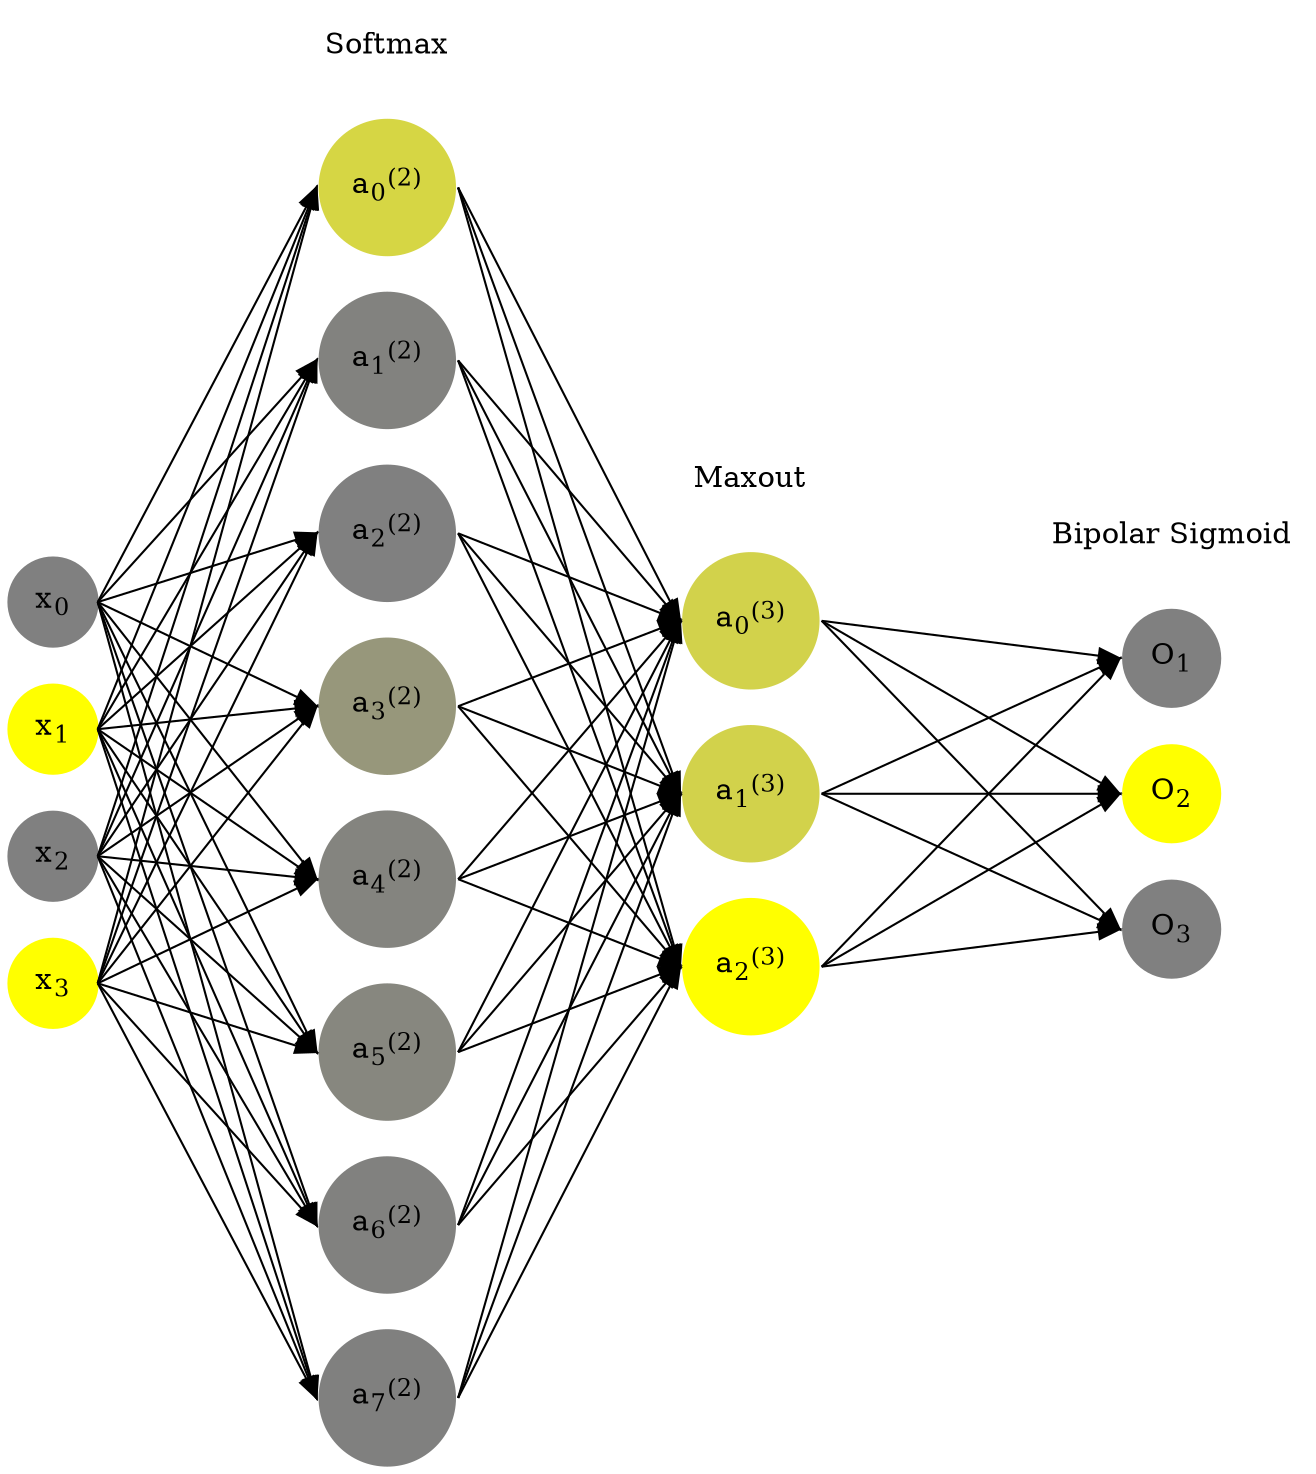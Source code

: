 digraph G {
	rankdir = LR;
	splines=false;
	edge[style=invis];
	ranksep= 1.4;
	{
	node [shape=circle, color="0.1667, 0.0, 0.5", style=filled, fillcolor="0.1667, 0.0, 0.5"];
	x0 [label=<x<sub>0</sub>>];
	}
	{
	node [shape=circle, color="0.1667, 1.0, 1.0", style=filled, fillcolor="0.1667, 1.0, 1.0"];
	x1 [label=<x<sub>1</sub>>];
	}
	{
	node [shape=circle, color="0.1667, 0.0, 0.5", style=filled, fillcolor="0.1667, 0.0, 0.5"];
	x2 [label=<x<sub>2</sub>>];
	}
	{
	node [shape=circle, color="0.1667, 1.0, 1.0", style=filled, fillcolor="0.1667, 1.0, 1.0"];
	x3 [label=<x<sub>3</sub>>];
	}
	{
	node [shape=circle, color="0.1667, 0.679018, 0.839509", style=filled, fillcolor="0.1667, 0.679018, 0.839509"];
	a02 [label=<a<sub>0</sub><sup>(2)</sup>>];
	}
	{
	node [shape=circle, color="0.1667, 0.021232, 0.510616", style=filled, fillcolor="0.1667, 0.021232, 0.510616"];
	a12 [label=<a<sub>1</sub><sup>(2)</sup>>];
	}
	{
	node [shape=circle, color="0.1667, 0.000831, 0.500416", style=filled, fillcolor="0.1667, 0.000831, 0.500416"];
	a22 [label=<a<sub>2</sub><sup>(2)</sup>>];
	}
	{
	node [shape=circle, color="0.1667, 0.184529, 0.592264", style=filled, fillcolor="0.1667, 0.184529, 0.592264"];
	a32 [label=<a<sub>3</sub><sup>(2)</sup>>];
	}
	{
	node [shape=circle, color="0.1667, 0.033591, 0.516796", style=filled, fillcolor="0.1667, 0.033591, 0.516796"];
	a42 [label=<a<sub>4</sub><sup>(2)</sup>>];
	}
	{
	node [shape=circle, color="0.1667, 0.060937, 0.530469", style=filled, fillcolor="0.1667, 0.060937, 0.530469"];
	a52 [label=<a<sub>5</sub><sup>(2)</sup>>];
	}
	{
	node [shape=circle, color="0.1667, 0.013907, 0.506954", style=filled, fillcolor="0.1667, 0.013907, 0.506954"];
	a62 [label=<a<sub>6</sub><sup>(2)</sup>>];
	}
	{
	node [shape=circle, color="0.1667, 0.005954, 0.502977", style=filled, fillcolor="0.1667, 0.005954, 0.502977"];
	a72 [label=<a<sub>7</sub><sup>(2)</sup>>];
	}
	{
	node [shape=circle, color="0.1667, 0.641947, 0.820974", style=filled, fillcolor="0.1667, 0.641947, 0.820974"];
	a03 [label=<a<sub>0</sub><sup>(3)</sup>>];
	}
	{
	node [shape=circle, color="0.1667, 0.641947, 0.820974", style=filled, fillcolor="0.1667, 0.641947, 0.820974"];
	a13 [label=<a<sub>1</sub><sup>(3)</sup>>];
	}
	{
	node [shape=circle, color="0.1667, 1.253943, 1.126971", style=filled, fillcolor="0.1667, 1.253943, 1.126971"];
	a23 [label=<a<sub>2</sub><sup>(3)</sup>>];
	}
	{
	node [shape=circle, color="0.1667, 0.0, 0.5", style=filled, fillcolor="0.1667, 0.0, 0.5"];
	O1 [label=<O<sub>1</sub>>];
	}
	{
	node [shape=circle, color="0.1667, 1.0, 1.0", style=filled, fillcolor="0.1667, 1.0, 1.0"];
	O2 [label=<O<sub>2</sub>>];
	}
	{
	node [shape=circle, color="0.1667, 0.0, 0.5", style=filled, fillcolor="0.1667, 0.0, 0.5"];
	O3 [label=<O<sub>3</sub>>];
	}
	{
	rank=same;
	x0->x1->x2->x3;
	}
	{
	rank=same;
	a02->a12->a22->a32->a42->a52->a62->a72;
	}
	{
	rank=same;
	a03->a13->a23;
	}
	{
	rank=same;
	O1->O2->O3;
	}
	l1 [shape=plaintext,label="Softmax"];
	l1->a02;
	{rank=same; l1;a02};
	l2 [shape=plaintext,label="Maxout"];
	l2->a03;
	{rank=same; l2;a03};
	l3 [shape=plaintext,label="Bipolar Sigmoid"];
	l3->O1;
	{rank=same; l3;O1};
edge[style=solid, tailport=e, headport=w];
	{x0;x1;x2;x3} -> {a02;a12;a22;a32;a42;a52;a62;a72};
	{a02;a12;a22;a32;a42;a52;a62;a72} -> {a03;a13;a23};
	{a03;a13;a23} -> {O1,O2,O3};
}